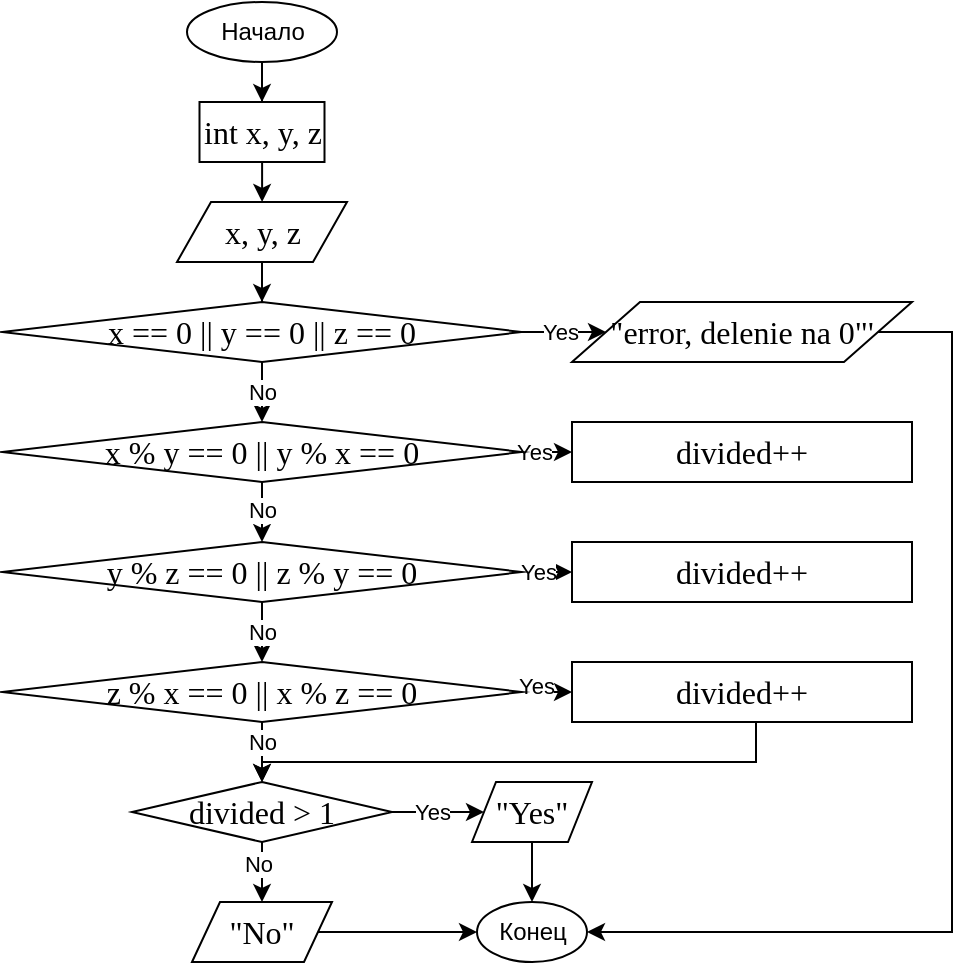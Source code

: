 <mxfile version="13.1.5" type="device"><diagram id="C5RBs43oDa-KdzZeNtuy" name="Page-1"><mxGraphModel dx="727" dy="409" grid="1" gridSize="10" guides="1" tooltips="1" connect="1" arrows="1" fold="1" page="1" pageScale="1" pageWidth="827" pageHeight="1169" math="0" shadow="0"><root><mxCell id="WIyWlLk6GJQsqaUBKTNV-0"/><mxCell id="WIyWlLk6GJQsqaUBKTNV-1" parent="WIyWlLk6GJQsqaUBKTNV-0"/><mxCell id="hzRiJR8K_pWHgd44_eGp-264" style="edgeStyle=orthogonalEdgeStyle;rounded=0;orthogonalLoop=1;jettySize=auto;html=1;" edge="1" parent="WIyWlLk6GJQsqaUBKTNV-1" source="hzRiJR8K_pWHgd44_eGp-265" target="hzRiJR8K_pWHgd44_eGp-291"><mxGeometry relative="1" as="geometry"/></mxCell><mxCell id="hzRiJR8K_pWHgd44_eGp-266" value="No" style="edgeStyle=orthogonalEdgeStyle;rounded=0;orthogonalLoop=1;jettySize=auto;html=1;entryX=0.5;entryY=0;entryDx=0;entryDy=0;" edge="1" parent="WIyWlLk6GJQsqaUBKTNV-1" source="hzRiJR8K_pWHgd44_eGp-268" target="hzRiJR8K_pWHgd44_eGp-273"><mxGeometry x="0.333" relative="1" as="geometry"><mxPoint as="offset"/></mxGeometry></mxCell><mxCell id="hzRiJR8K_pWHgd44_eGp-267" value="Yes" style="edgeStyle=orthogonalEdgeStyle;rounded=0;orthogonalLoop=1;jettySize=auto;html=1;entryX=0;entryY=0.5;entryDx=0;entryDy=0;" edge="1" parent="WIyWlLk6GJQsqaUBKTNV-1" source="hzRiJR8K_pWHgd44_eGp-268" target="hzRiJR8K_pWHgd44_eGp-298"><mxGeometry x="0.247" relative="1" as="geometry"><mxPoint as="offset"/><mxPoint x="338" y="305" as="targetPoint"/></mxGeometry></mxCell><mxCell id="hzRiJR8K_pWHgd44_eGp-268" value="&lt;span lang=&quot;ES&quot; style=&quot;font-size: 12pt ; font-family: &amp;#34;times new roman&amp;#34; , serif&quot;&gt;x % y == 0 || y % x == 0&lt;/span&gt;&lt;span style=&quot;font-size: medium&quot;&gt;&lt;/span&gt;" style="rhombus;whiteSpace=wrap;html=1;" vertex="1" parent="WIyWlLk6GJQsqaUBKTNV-1"><mxGeometry x="45" y="260" width="260" height="30" as="geometry"/></mxCell><mxCell id="hzRiJR8K_pWHgd44_eGp-271" value="Yes" style="edgeStyle=orthogonalEdgeStyle;rounded=0;orthogonalLoop=1;jettySize=auto;html=1;entryX=0;entryY=0.5;entryDx=0;entryDy=0;" edge="1" parent="WIyWlLk6GJQsqaUBKTNV-1" source="hzRiJR8K_pWHgd44_eGp-273" target="hzRiJR8K_pWHgd44_eGp-299"><mxGeometry x="0.355" relative="1" as="geometry"><mxPoint as="offset"/><mxPoint x="346" y="335" as="targetPoint"/><Array as="points"/></mxGeometry></mxCell><mxCell id="hzRiJR8K_pWHgd44_eGp-272" value="No" style="edgeStyle=orthogonalEdgeStyle;rounded=0;orthogonalLoop=1;jettySize=auto;html=1;entryX=0.5;entryY=0;entryDx=0;entryDy=0;" edge="1" parent="WIyWlLk6GJQsqaUBKTNV-1" source="hzRiJR8K_pWHgd44_eGp-273" target="hzRiJR8K_pWHgd44_eGp-278"><mxGeometry relative="1" as="geometry"/></mxCell><mxCell id="hzRiJR8K_pWHgd44_eGp-273" value="&lt;span lang=&quot;EN-US&quot; style=&quot;font-size: 12pt ; font-family: &amp;#34;times new roman&amp;#34; , serif&quot;&gt;y % z == 0 || z % y == 0&lt;/span&gt;&lt;span style=&quot;font-size: medium&quot;&gt;&lt;/span&gt;" style="rhombus;whiteSpace=wrap;html=1;" vertex="1" parent="WIyWlLk6GJQsqaUBKTNV-1"><mxGeometry x="45" y="320" width="260" height="30" as="geometry"/></mxCell><mxCell id="hzRiJR8K_pWHgd44_eGp-274" style="edgeStyle=orthogonalEdgeStyle;rounded=0;orthogonalLoop=1;jettySize=auto;html=1;entryX=0;entryY=0.5;entryDx=0;entryDy=0;" edge="1" parent="WIyWlLk6GJQsqaUBKTNV-1" source="hzRiJR8K_pWHgd44_eGp-278" target="hzRiJR8K_pWHgd44_eGp-280"><mxGeometry relative="1" as="geometry"/></mxCell><mxCell id="hzRiJR8K_pWHgd44_eGp-275" value="Yes" style="edgeLabel;html=1;align=center;verticalAlign=middle;resizable=0;points=[];" vertex="1" connectable="0" parent="hzRiJR8K_pWHgd44_eGp-274"><mxGeometry x="0.325" y="3" relative="1" as="geometry"><mxPoint as="offset"/></mxGeometry></mxCell><mxCell id="hzRiJR8K_pWHgd44_eGp-276" style="edgeStyle=orthogonalEdgeStyle;rounded=0;orthogonalLoop=1;jettySize=auto;html=1;entryX=0.5;entryY=0;entryDx=0;entryDy=0;" edge="1" parent="WIyWlLk6GJQsqaUBKTNV-1" source="hzRiJR8K_pWHgd44_eGp-278" target="hzRiJR8K_pWHgd44_eGp-286"><mxGeometry relative="1" as="geometry"><mxPoint x="160" y="450" as="targetPoint"/></mxGeometry></mxCell><mxCell id="hzRiJR8K_pWHgd44_eGp-277" value="No" style="edgeLabel;html=1;align=center;verticalAlign=middle;resizable=0;points=[];" vertex="1" connectable="0" parent="hzRiJR8K_pWHgd44_eGp-276"><mxGeometry x="0.207" y="-1" relative="1" as="geometry"><mxPoint x="0.97" as="offset"/></mxGeometry></mxCell><mxCell id="hzRiJR8K_pWHgd44_eGp-278" value="&lt;span lang=&quot;EN-US&quot; style=&quot;font-size: 12pt ; font-family: &amp;#34;times new roman&amp;#34; , serif&quot;&gt;z % x == 0 || x % z == 0&lt;/span&gt;&lt;span style=&quot;font-size: medium&quot;&gt;&lt;/span&gt;" style="rhombus;whiteSpace=wrap;html=1;" vertex="1" parent="WIyWlLk6GJQsqaUBKTNV-1"><mxGeometry x="45" y="380" width="260" height="30" as="geometry"/></mxCell><mxCell id="hzRiJR8K_pWHgd44_eGp-279" style="edgeStyle=orthogonalEdgeStyle;rounded=0;orthogonalLoop=1;jettySize=auto;html=1;entryX=0.5;entryY=0;entryDx=0;entryDy=0;" edge="1" parent="WIyWlLk6GJQsqaUBKTNV-1" source="hzRiJR8K_pWHgd44_eGp-280" target="hzRiJR8K_pWHgd44_eGp-286"><mxGeometry relative="1" as="geometry"><mxPoint x="347" y="440" as="targetPoint"/><Array as="points"><mxPoint x="422" y="430"/><mxPoint x="175" y="430"/></Array></mxGeometry></mxCell><mxCell id="hzRiJR8K_pWHgd44_eGp-280" value="&lt;span lang=&quot;EN-US&quot; style=&quot;font-size: 12pt ; font-family: &amp;#34;times new roman&amp;#34; , serif&quot;&gt;divided++&lt;/span&gt;&lt;span style=&quot;font-size: medium&quot;&gt;&lt;/span&gt;" style="rounded=0;whiteSpace=wrap;html=1;fontFamily=Helvetica;fontSize=12;fontColor=#000000;align=center;strokeColor=#000000;fillColor=#ffffff;" vertex="1" parent="WIyWlLk6GJQsqaUBKTNV-1"><mxGeometry x="330" y="380" width="170" height="30" as="geometry"/></mxCell><mxCell id="hzRiJR8K_pWHgd44_eGp-283" style="edgeStyle=orthogonalEdgeStyle;rounded=0;orthogonalLoop=1;jettySize=auto;html=1;entryX=0;entryY=0.5;entryDx=0;entryDy=0;" edge="1" parent="WIyWlLk6GJQsqaUBKTNV-1" source="hzRiJR8K_pWHgd44_eGp-286" target="hzRiJR8K_pWHgd44_eGp-287"><mxGeometry relative="1" as="geometry"/></mxCell><mxCell id="hzRiJR8K_pWHgd44_eGp-284" value="Yes" style="edgeLabel;html=1;align=center;verticalAlign=middle;resizable=0;points=[];" vertex="1" connectable="0" parent="hzRiJR8K_pWHgd44_eGp-283"><mxGeometry x="0.325" y="3" relative="1" as="geometry"><mxPoint x="-10.33" y="3" as="offset"/></mxGeometry></mxCell><mxCell id="hzRiJR8K_pWHgd44_eGp-285" style="edgeStyle=orthogonalEdgeStyle;rounded=0;orthogonalLoop=1;jettySize=auto;html=1;entryX=0.5;entryY=0;entryDx=0;entryDy=0;" edge="1" parent="WIyWlLk6GJQsqaUBKTNV-1" source="hzRiJR8K_pWHgd44_eGp-286" target="hzRiJR8K_pWHgd44_eGp-288"><mxGeometry relative="1" as="geometry"/></mxCell><mxCell id="hzRiJR8K_pWHgd44_eGp-300" value="No" style="edgeLabel;html=1;align=center;verticalAlign=middle;resizable=0;points=[];" vertex="1" connectable="0" parent="hzRiJR8K_pWHgd44_eGp-285"><mxGeometry x="0.24" y="-2" relative="1" as="geometry"><mxPoint as="offset"/></mxGeometry></mxCell><mxCell id="hzRiJR8K_pWHgd44_eGp-286" value="&lt;span lang=&quot;EN-US&quot; style=&quot;font-size: 12pt ; font-family: &amp;#34;times new roman&amp;#34; , serif&quot;&gt;divided &amp;gt; 1&lt;/span&gt;" style="rhombus;whiteSpace=wrap;html=1;" vertex="1" parent="WIyWlLk6GJQsqaUBKTNV-1"><mxGeometry x="110" y="440" width="130" height="30" as="geometry"/></mxCell><mxCell id="hzRiJR8K_pWHgd44_eGp-302" style="edgeStyle=orthogonalEdgeStyle;rounded=0;orthogonalLoop=1;jettySize=auto;html=1;entryX=0.5;entryY=0;entryDx=0;entryDy=0;" edge="1" parent="WIyWlLk6GJQsqaUBKTNV-1" source="hzRiJR8K_pWHgd44_eGp-287" target="hzRiJR8K_pWHgd44_eGp-301"><mxGeometry relative="1" as="geometry"/></mxCell><mxCell id="hzRiJR8K_pWHgd44_eGp-287" value="&lt;span lang=&quot;EN-US&quot; style=&quot;font-size: 12pt ; font-family: &amp;#34;times new roman&amp;#34; , serif&quot;&gt;&quot;Yes&quot;&lt;/span&gt;&lt;span style=&quot;font-size: medium&quot;&gt;&lt;/span&gt;" style="shape=parallelogram;perimeter=parallelogramPerimeter;whiteSpace=wrap;html=1;" vertex="1" parent="WIyWlLk6GJQsqaUBKTNV-1"><mxGeometry x="280" y="440" width="60" height="30" as="geometry"/></mxCell><mxCell id="hzRiJR8K_pWHgd44_eGp-303" style="edgeStyle=orthogonalEdgeStyle;rounded=0;orthogonalLoop=1;jettySize=auto;html=1;entryX=0;entryY=0.5;entryDx=0;entryDy=0;" edge="1" parent="WIyWlLk6GJQsqaUBKTNV-1" source="hzRiJR8K_pWHgd44_eGp-288" target="hzRiJR8K_pWHgd44_eGp-301"><mxGeometry relative="1" as="geometry"><mxPoint x="280" y="515" as="targetPoint"/></mxGeometry></mxCell><mxCell id="hzRiJR8K_pWHgd44_eGp-288" value="&lt;span lang=&quot;EN-US&quot; style=&quot;font-size: 12pt ; font-family: &amp;#34;times new roman&amp;#34; , serif&quot;&gt;&quot;No&quot;&lt;/span&gt;&lt;span style=&quot;font-size: medium&quot;&gt;&lt;/span&gt;" style="shape=parallelogram;perimeter=parallelogramPerimeter;whiteSpace=wrap;html=1;" vertex="1" parent="WIyWlLk6GJQsqaUBKTNV-1"><mxGeometry x="140" y="500" width="70" height="30" as="geometry"/></mxCell><mxCell id="hzRiJR8K_pWHgd44_eGp-289" value="No" style="edgeStyle=orthogonalEdgeStyle;rounded=0;orthogonalLoop=1;jettySize=auto;html=1;" edge="1" parent="WIyWlLk6GJQsqaUBKTNV-1" source="hzRiJR8K_pWHgd44_eGp-291" target="hzRiJR8K_pWHgd44_eGp-268"><mxGeometry relative="1" as="geometry"/></mxCell><mxCell id="hzRiJR8K_pWHgd44_eGp-297" value="Yes" style="edgeStyle=orthogonalEdgeStyle;rounded=0;orthogonalLoop=1;jettySize=auto;html=1;entryX=0;entryY=0.5;entryDx=0;entryDy=0;" edge="1" parent="WIyWlLk6GJQsqaUBKTNV-1" source="hzRiJR8K_pWHgd44_eGp-291" target="hzRiJR8K_pWHgd44_eGp-292"><mxGeometry x="0.355" relative="1" as="geometry"><mxPoint as="offset"/></mxGeometry></mxCell><mxCell id="hzRiJR8K_pWHgd44_eGp-291" value="&lt;span lang=&quot;EN-US&quot; style=&quot;font-size: 12pt ; font-family: &amp;#34;times new roman&amp;#34; , serif&quot;&gt;x == 0 || y == 0 || z == 0&lt;/span&gt;&lt;span style=&quot;font-size: medium&quot;&gt;&lt;/span&gt;" style="rhombus;whiteSpace=wrap;html=1;" vertex="1" parent="WIyWlLk6GJQsqaUBKTNV-1"><mxGeometry x="45" y="200" width="260" height="30" as="geometry"/></mxCell><mxCell id="hzRiJR8K_pWHgd44_eGp-304" style="edgeStyle=orthogonalEdgeStyle;rounded=0;orthogonalLoop=1;jettySize=auto;html=1;entryX=1;entryY=0.5;entryDx=0;entryDy=0;" edge="1" parent="WIyWlLk6GJQsqaUBKTNV-1" source="hzRiJR8K_pWHgd44_eGp-292" target="hzRiJR8K_pWHgd44_eGp-301"><mxGeometry relative="1" as="geometry"><Array as="points"><mxPoint x="520" y="215"/><mxPoint x="520" y="515"/></Array></mxGeometry></mxCell><mxCell id="hzRiJR8K_pWHgd44_eGp-292" value="&lt;span lang=&quot;EN-US&quot; style=&quot;font-size: 12pt ; font-family: &amp;#34;times new roman&amp;#34; , serif&quot;&gt;&quot;error, delenie na 0&quot;'&lt;/span&gt;&lt;span style=&quot;font-size: medium&quot;&gt;&lt;/span&gt;" style="shape=parallelogram;perimeter=parallelogramPerimeter;whiteSpace=wrap;html=1;" vertex="1" parent="WIyWlLk6GJQsqaUBKTNV-1"><mxGeometry x="330" y="200" width="170" height="30" as="geometry"/></mxCell><mxCell id="hzRiJR8K_pWHgd44_eGp-295" style="edgeStyle=orthogonalEdgeStyle;rounded=0;orthogonalLoop=1;jettySize=auto;html=1;entryX=0.5;entryY=0;entryDx=0;entryDy=0;" edge="1" parent="WIyWlLk6GJQsqaUBKTNV-1" source="hzRiJR8K_pWHgd44_eGp-293" target="hzRiJR8K_pWHgd44_eGp-294"><mxGeometry relative="1" as="geometry"/></mxCell><mxCell id="hzRiJR8K_pWHgd44_eGp-293" value="Начало" style="ellipse;whiteSpace=wrap;html=1;" vertex="1" parent="WIyWlLk6GJQsqaUBKTNV-1"><mxGeometry x="137.5" y="50" width="75" height="30" as="geometry"/></mxCell><mxCell id="hzRiJR8K_pWHgd44_eGp-296" style="edgeStyle=orthogonalEdgeStyle;rounded=0;orthogonalLoop=1;jettySize=auto;html=1;entryX=0.5;entryY=0;entryDx=0;entryDy=0;" edge="1" parent="WIyWlLk6GJQsqaUBKTNV-1" source="hzRiJR8K_pWHgd44_eGp-294" target="hzRiJR8K_pWHgd44_eGp-265"><mxGeometry relative="1" as="geometry"/></mxCell><mxCell id="hzRiJR8K_pWHgd44_eGp-294" value="&lt;span lang=&quot;ES&quot; style=&quot;font-size: 12pt ; font-family: &amp;#34;times new roman&amp;#34; , serif&quot;&gt;int x, y, z&lt;/span&gt;&lt;span style=&quot;font-size: medium&quot;&gt;&lt;/span&gt;" style="rounded=0;whiteSpace=wrap;html=1;fontFamily=Helvetica;fontSize=12;fontColor=#000000;align=center;strokeColor=#000000;fillColor=#ffffff;" vertex="1" parent="WIyWlLk6GJQsqaUBKTNV-1"><mxGeometry x="143.75" y="100" width="62.5" height="30" as="geometry"/></mxCell><mxCell id="hzRiJR8K_pWHgd44_eGp-298" value="&lt;span style=&quot;font-family: &amp;#34;times new roman&amp;#34; , serif ; font-size: 16px&quot;&gt;divided++&lt;/span&gt;" style="rounded=0;whiteSpace=wrap;html=1;fontFamily=Helvetica;fontSize=12;fontColor=#000000;align=center;strokeColor=#000000;fillColor=#ffffff;" vertex="1" parent="WIyWlLk6GJQsqaUBKTNV-1"><mxGeometry x="330" y="260" width="170" height="30" as="geometry"/></mxCell><mxCell id="hzRiJR8K_pWHgd44_eGp-299" value="&lt;span style=&quot;font-family: &amp;#34;times new roman&amp;#34; , serif ; font-size: 16px&quot;&gt;divided++&lt;/span&gt;" style="rounded=0;whiteSpace=wrap;html=1;fontFamily=Helvetica;fontSize=12;fontColor=#000000;align=center;strokeColor=#000000;fillColor=#ffffff;" vertex="1" parent="WIyWlLk6GJQsqaUBKTNV-1"><mxGeometry x="330" y="320" width="170" height="30" as="geometry"/></mxCell><mxCell id="hzRiJR8K_pWHgd44_eGp-265" value="&lt;span lang=&quot;ES&quot; style=&quot;font-size: 12pt ; font-family: &amp;#34;times new roman&amp;#34; , serif&quot;&gt;x, y, z&lt;/span&gt;&lt;span style=&quot;font-size: medium&quot;&gt;&lt;/span&gt;" style="shape=parallelogram;perimeter=parallelogramPerimeter;whiteSpace=wrap;html=1;" vertex="1" parent="WIyWlLk6GJQsqaUBKTNV-1"><mxGeometry x="132.5" y="150" width="85" height="30" as="geometry"/></mxCell><mxCell id="hzRiJR8K_pWHgd44_eGp-301" value="Конец" style="ellipse;whiteSpace=wrap;html=1;" vertex="1" parent="WIyWlLk6GJQsqaUBKTNV-1"><mxGeometry x="282.5" y="500" width="55" height="30" as="geometry"/></mxCell></root></mxGraphModel></diagram></mxfile>